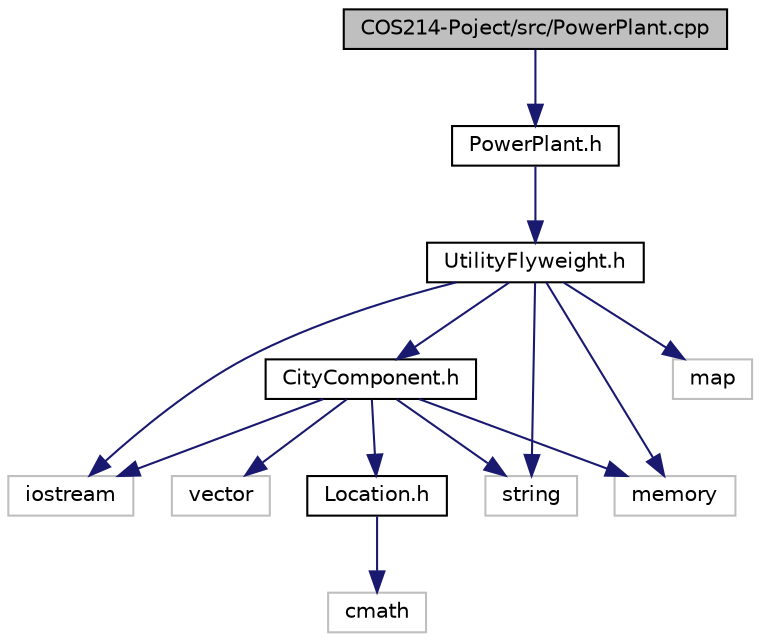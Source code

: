digraph "COS214-Poject/src/PowerPlant.cpp"
{
 // LATEX_PDF_SIZE
  edge [fontname="Helvetica",fontsize="10",labelfontname="Helvetica",labelfontsize="10"];
  node [fontname="Helvetica",fontsize="10",shape=record];
  Node1 [label="COS214-Poject/src/PowerPlant.cpp",height=0.2,width=0.4,color="black", fillcolor="grey75", style="filled", fontcolor="black",tooltip=" "];
  Node1 -> Node2 [color="midnightblue",fontsize="10",style="solid"];
  Node2 [label="PowerPlant.h",height=0.2,width=0.4,color="black", fillcolor="white", style="filled",URL="$PowerPlant_8h.html",tooltip=" "];
  Node2 -> Node3 [color="midnightblue",fontsize="10",style="solid"];
  Node3 [label="UtilityFlyweight.h",height=0.2,width=0.4,color="black", fillcolor="white", style="filled",URL="$UtilityFlyweight_8h.html",tooltip=" "];
  Node3 -> Node4 [color="midnightblue",fontsize="10",style="solid"];
  Node4 [label="CityComponent.h",height=0.2,width=0.4,color="black", fillcolor="white", style="filled",URL="$CityComponent_8h.html",tooltip="Abstract base class for components within the city simulation."];
  Node4 -> Node5 [color="midnightblue",fontsize="10",style="solid"];
  Node5 [label="Location.h",height=0.2,width=0.4,color="black", fillcolor="white", style="filled",URL="$Location_8h.html",tooltip=" "];
  Node5 -> Node6 [color="midnightblue",fontsize="10",style="solid"];
  Node6 [label="cmath",height=0.2,width=0.4,color="grey75", fillcolor="white", style="filled",tooltip=" "];
  Node4 -> Node7 [color="midnightblue",fontsize="10",style="solid"];
  Node7 [label="iostream",height=0.2,width=0.4,color="grey75", fillcolor="white", style="filled",tooltip=" "];
  Node4 -> Node8 [color="midnightblue",fontsize="10",style="solid"];
  Node8 [label="vector",height=0.2,width=0.4,color="grey75", fillcolor="white", style="filled",tooltip=" "];
  Node4 -> Node9 [color="midnightblue",fontsize="10",style="solid"];
  Node9 [label="string",height=0.2,width=0.4,color="grey75", fillcolor="white", style="filled",tooltip=" "];
  Node4 -> Node10 [color="midnightblue",fontsize="10",style="solid"];
  Node10 [label="memory",height=0.2,width=0.4,color="grey75", fillcolor="white", style="filled",tooltip=" "];
  Node3 -> Node7 [color="midnightblue",fontsize="10",style="solid"];
  Node3 -> Node9 [color="midnightblue",fontsize="10",style="solid"];
  Node3 -> Node11 [color="midnightblue",fontsize="10",style="solid"];
  Node11 [label="map",height=0.2,width=0.4,color="grey75", fillcolor="white", style="filled",tooltip=" "];
  Node3 -> Node10 [color="midnightblue",fontsize="10",style="solid"];
}
